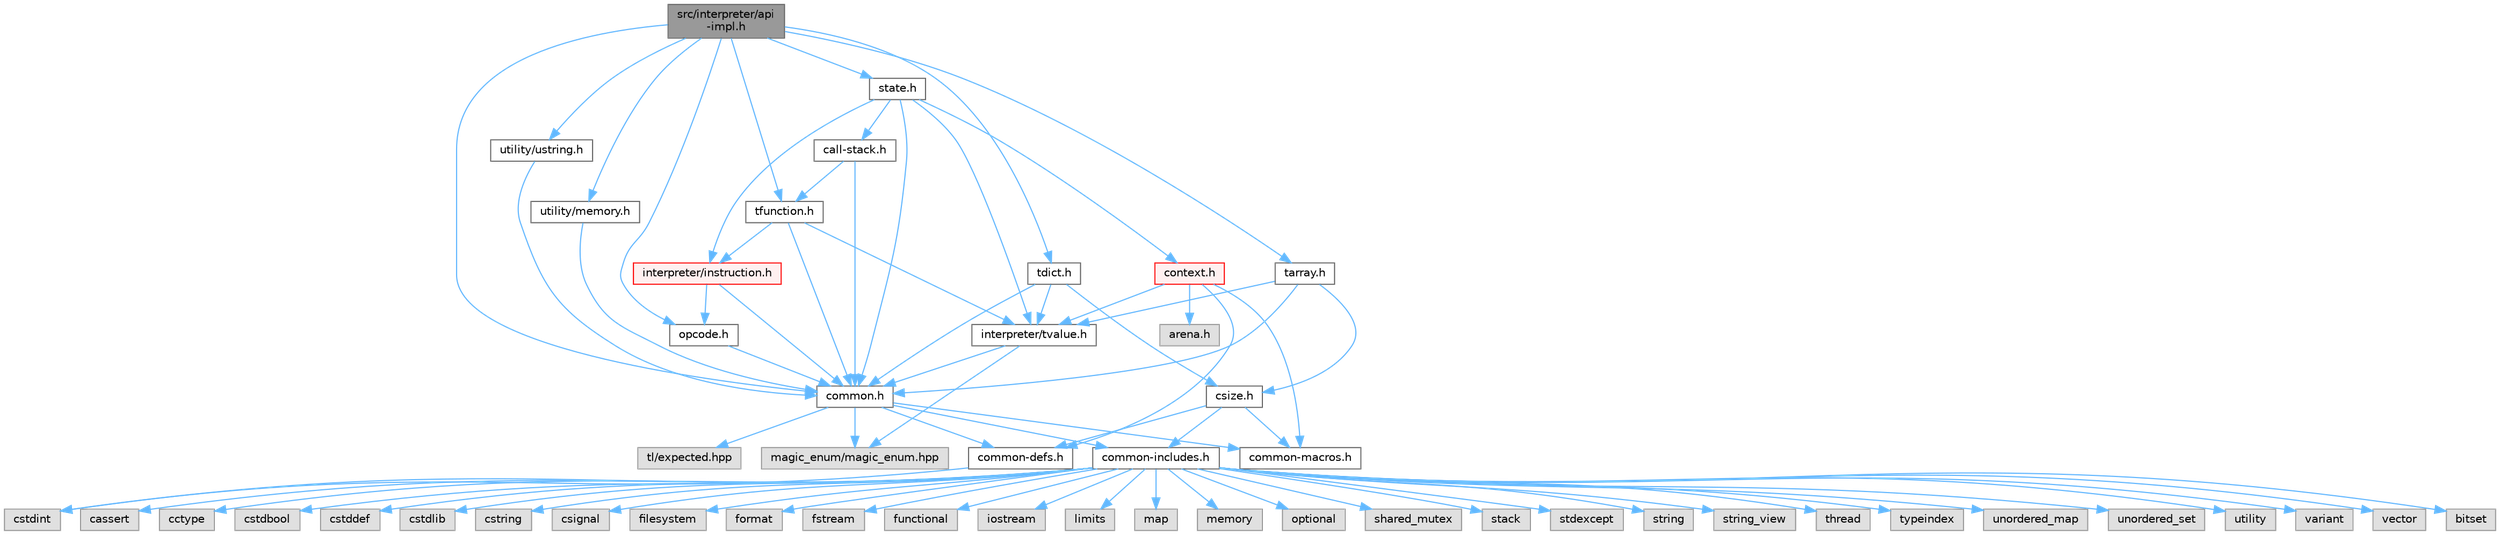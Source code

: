 digraph "src/interpreter/api-impl.h"
{
 // LATEX_PDF_SIZE
  bgcolor="transparent";
  edge [fontname=Helvetica,fontsize=10,labelfontname=Helvetica,labelfontsize=10];
  node [fontname=Helvetica,fontsize=10,shape=box,height=0.2,width=0.4];
  Node1 [id="Node000001",label="src/interpreter/api\l-impl.h",height=0.2,width=0.4,color="gray40", fillcolor="grey60", style="filled", fontcolor="black",tooltip="Internal interpreter API implementation."];
  Node1 -> Node2 [id="edge75_Node000001_Node000002",color="steelblue1",style="solid",tooltip=" "];
  Node2 [id="Node000002",label="common.h",height=0.2,width=0.4,color="grey40", fillcolor="white", style="filled",URL="$common_8h_source.html",tooltip=" "];
  Node2 -> Node3 [id="edge76_Node000002_Node000003",color="steelblue1",style="solid",tooltip=" "];
  Node3 [id="Node000003",label="tl/expected.hpp",height=0.2,width=0.4,color="grey60", fillcolor="#E0E0E0", style="filled",tooltip=" "];
  Node2 -> Node4 [id="edge77_Node000002_Node000004",color="steelblue1",style="solid",tooltip=" "];
  Node4 [id="Node000004",label="magic_enum/magic_enum.hpp",height=0.2,width=0.4,color="grey60", fillcolor="#E0E0E0", style="filled",tooltip=" "];
  Node2 -> Node5 [id="edge78_Node000002_Node000005",color="steelblue1",style="solid",tooltip=" "];
  Node5 [id="Node000005",label="common-defs.h",height=0.2,width=0.4,color="grey40", fillcolor="white", style="filled",URL="$common-defs_8h_source.html",tooltip=" "];
  Node5 -> Node6 [id="edge79_Node000005_Node000006",color="steelblue1",style="solid",tooltip=" "];
  Node6 [id="Node000006",label="cstdint",height=0.2,width=0.4,color="grey60", fillcolor="#E0E0E0", style="filled",tooltip=" "];
  Node2 -> Node7 [id="edge80_Node000002_Node000007",color="steelblue1",style="solid",tooltip=" "];
  Node7 [id="Node000007",label="common-macros.h",height=0.2,width=0.4,color="grey40", fillcolor="white", style="filled",URL="$common-macros_8h_source.html",tooltip=" "];
  Node2 -> Node8 [id="edge81_Node000002_Node000008",color="steelblue1",style="solid",tooltip=" "];
  Node8 [id="Node000008",label="common-includes.h",height=0.2,width=0.4,color="grey40", fillcolor="white", style="filled",URL="$common-includes_8h_source.html",tooltip=" "];
  Node8 -> Node9 [id="edge82_Node000008_Node000009",color="steelblue1",style="solid",tooltip=" "];
  Node9 [id="Node000009",label="bitset",height=0.2,width=0.4,color="grey60", fillcolor="#E0E0E0", style="filled",tooltip=" "];
  Node8 -> Node10 [id="edge83_Node000008_Node000010",color="steelblue1",style="solid",tooltip=" "];
  Node10 [id="Node000010",label="cassert",height=0.2,width=0.4,color="grey60", fillcolor="#E0E0E0", style="filled",tooltip=" "];
  Node8 -> Node11 [id="edge84_Node000008_Node000011",color="steelblue1",style="solid",tooltip=" "];
  Node11 [id="Node000011",label="cctype",height=0.2,width=0.4,color="grey60", fillcolor="#E0E0E0", style="filled",tooltip=" "];
  Node8 -> Node12 [id="edge85_Node000008_Node000012",color="steelblue1",style="solid",tooltip=" "];
  Node12 [id="Node000012",label="cstdbool",height=0.2,width=0.4,color="grey60", fillcolor="#E0E0E0", style="filled",tooltip=" "];
  Node8 -> Node13 [id="edge86_Node000008_Node000013",color="steelblue1",style="solid",tooltip=" "];
  Node13 [id="Node000013",label="cstddef",height=0.2,width=0.4,color="grey60", fillcolor="#E0E0E0", style="filled",tooltip=" "];
  Node8 -> Node6 [id="edge87_Node000008_Node000006",color="steelblue1",style="solid",tooltip=" "];
  Node8 -> Node14 [id="edge88_Node000008_Node000014",color="steelblue1",style="solid",tooltip=" "];
  Node14 [id="Node000014",label="cstdlib",height=0.2,width=0.4,color="grey60", fillcolor="#E0E0E0", style="filled",tooltip=" "];
  Node8 -> Node15 [id="edge89_Node000008_Node000015",color="steelblue1",style="solid",tooltip=" "];
  Node15 [id="Node000015",label="cstring",height=0.2,width=0.4,color="grey60", fillcolor="#E0E0E0", style="filled",tooltip=" "];
  Node8 -> Node16 [id="edge90_Node000008_Node000016",color="steelblue1",style="solid",tooltip=" "];
  Node16 [id="Node000016",label="csignal",height=0.2,width=0.4,color="grey60", fillcolor="#E0E0E0", style="filled",tooltip=" "];
  Node8 -> Node17 [id="edge91_Node000008_Node000017",color="steelblue1",style="solid",tooltip=" "];
  Node17 [id="Node000017",label="filesystem",height=0.2,width=0.4,color="grey60", fillcolor="#E0E0E0", style="filled",tooltip=" "];
  Node8 -> Node18 [id="edge92_Node000008_Node000018",color="steelblue1",style="solid",tooltip=" "];
  Node18 [id="Node000018",label="format",height=0.2,width=0.4,color="grey60", fillcolor="#E0E0E0", style="filled",tooltip=" "];
  Node8 -> Node19 [id="edge93_Node000008_Node000019",color="steelblue1",style="solid",tooltip=" "];
  Node19 [id="Node000019",label="fstream",height=0.2,width=0.4,color="grey60", fillcolor="#E0E0E0", style="filled",tooltip=" "];
  Node8 -> Node20 [id="edge94_Node000008_Node000020",color="steelblue1",style="solid",tooltip=" "];
  Node20 [id="Node000020",label="functional",height=0.2,width=0.4,color="grey60", fillcolor="#E0E0E0", style="filled",tooltip=" "];
  Node8 -> Node21 [id="edge95_Node000008_Node000021",color="steelblue1",style="solid",tooltip=" "];
  Node21 [id="Node000021",label="iostream",height=0.2,width=0.4,color="grey60", fillcolor="#E0E0E0", style="filled",tooltip=" "];
  Node8 -> Node22 [id="edge96_Node000008_Node000022",color="steelblue1",style="solid",tooltip=" "];
  Node22 [id="Node000022",label="limits",height=0.2,width=0.4,color="grey60", fillcolor="#E0E0E0", style="filled",tooltip=" "];
  Node8 -> Node23 [id="edge97_Node000008_Node000023",color="steelblue1",style="solid",tooltip=" "];
  Node23 [id="Node000023",label="map",height=0.2,width=0.4,color="grey60", fillcolor="#E0E0E0", style="filled",tooltip=" "];
  Node8 -> Node24 [id="edge98_Node000008_Node000024",color="steelblue1",style="solid",tooltip=" "];
  Node24 [id="Node000024",label="memory",height=0.2,width=0.4,color="grey60", fillcolor="#E0E0E0", style="filled",tooltip=" "];
  Node8 -> Node25 [id="edge99_Node000008_Node000025",color="steelblue1",style="solid",tooltip=" "];
  Node25 [id="Node000025",label="optional",height=0.2,width=0.4,color="grey60", fillcolor="#E0E0E0", style="filled",tooltip=" "];
  Node8 -> Node26 [id="edge100_Node000008_Node000026",color="steelblue1",style="solid",tooltip=" "];
  Node26 [id="Node000026",label="shared_mutex",height=0.2,width=0.4,color="grey60", fillcolor="#E0E0E0", style="filled",tooltip=" "];
  Node8 -> Node27 [id="edge101_Node000008_Node000027",color="steelblue1",style="solid",tooltip=" "];
  Node27 [id="Node000027",label="stack",height=0.2,width=0.4,color="grey60", fillcolor="#E0E0E0", style="filled",tooltip=" "];
  Node8 -> Node28 [id="edge102_Node000008_Node000028",color="steelblue1",style="solid",tooltip=" "];
  Node28 [id="Node000028",label="stdexcept",height=0.2,width=0.4,color="grey60", fillcolor="#E0E0E0", style="filled",tooltip=" "];
  Node8 -> Node29 [id="edge103_Node000008_Node000029",color="steelblue1",style="solid",tooltip=" "];
  Node29 [id="Node000029",label="string",height=0.2,width=0.4,color="grey60", fillcolor="#E0E0E0", style="filled",tooltip=" "];
  Node8 -> Node30 [id="edge104_Node000008_Node000030",color="steelblue1",style="solid",tooltip=" "];
  Node30 [id="Node000030",label="string_view",height=0.2,width=0.4,color="grey60", fillcolor="#E0E0E0", style="filled",tooltip=" "];
  Node8 -> Node31 [id="edge105_Node000008_Node000031",color="steelblue1",style="solid",tooltip=" "];
  Node31 [id="Node000031",label="thread",height=0.2,width=0.4,color="grey60", fillcolor="#E0E0E0", style="filled",tooltip=" "];
  Node8 -> Node32 [id="edge106_Node000008_Node000032",color="steelblue1",style="solid",tooltip=" "];
  Node32 [id="Node000032",label="typeindex",height=0.2,width=0.4,color="grey60", fillcolor="#E0E0E0", style="filled",tooltip=" "];
  Node8 -> Node33 [id="edge107_Node000008_Node000033",color="steelblue1",style="solid",tooltip=" "];
  Node33 [id="Node000033",label="unordered_map",height=0.2,width=0.4,color="grey60", fillcolor="#E0E0E0", style="filled",tooltip=" "];
  Node8 -> Node34 [id="edge108_Node000008_Node000034",color="steelblue1",style="solid",tooltip=" "];
  Node34 [id="Node000034",label="unordered_set",height=0.2,width=0.4,color="grey60", fillcolor="#E0E0E0", style="filled",tooltip=" "];
  Node8 -> Node35 [id="edge109_Node000008_Node000035",color="steelblue1",style="solid",tooltip=" "];
  Node35 [id="Node000035",label="utility",height=0.2,width=0.4,color="grey60", fillcolor="#E0E0E0", style="filled",tooltip=" "];
  Node8 -> Node36 [id="edge110_Node000008_Node000036",color="steelblue1",style="solid",tooltip=" "];
  Node36 [id="Node000036",label="variant",height=0.2,width=0.4,color="grey60", fillcolor="#E0E0E0", style="filled",tooltip=" "];
  Node8 -> Node37 [id="edge111_Node000008_Node000037",color="steelblue1",style="solid",tooltip=" "];
  Node37 [id="Node000037",label="vector",height=0.2,width=0.4,color="grey60", fillcolor="#E0E0E0", style="filled",tooltip=" "];
  Node1 -> Node38 [id="edge112_Node000001_Node000038",color="steelblue1",style="solid",tooltip=" "];
  Node38 [id="Node000038",label="opcode.h",height=0.2,width=0.4,color="grey40", fillcolor="white", style="filled",URL="$opcode_8h_source.html",tooltip=" "];
  Node38 -> Node2 [id="edge113_Node000038_Node000002",color="steelblue1",style="solid",tooltip=" "];
  Node1 -> Node39 [id="edge114_Node000001_Node000039",color="steelblue1",style="solid",tooltip=" "];
  Node39 [id="Node000039",label="state.h",height=0.2,width=0.4,color="grey40", fillcolor="white", style="filled",URL="$state_8h.html",tooltip="Declares the State class and related components for managing VM execution."];
  Node39 -> Node2 [id="edge115_Node000039_Node000002",color="steelblue1",style="solid",tooltip=" "];
  Node39 -> Node40 [id="edge116_Node000039_Node000040",color="steelblue1",style="solid",tooltip=" "];
  Node40 [id="Node000040",label="context.h",height=0.2,width=0.4,color="red", fillcolor="#FFF0F0", style="filled",URL="$context_8h_source.html",tooltip=" "];
  Node40 -> Node5 [id="edge117_Node000040_Node000005",color="steelblue1",style="solid",tooltip=" "];
  Node40 -> Node7 [id="edge118_Node000040_Node000007",color="steelblue1",style="solid",tooltip=" "];
  Node40 -> Node41 [id="edge119_Node000040_Node000041",color="steelblue1",style="solid",tooltip=" "];
  Node41 [id="Node000041",label="arena.h",height=0.2,width=0.4,color="grey60", fillcolor="#E0E0E0", style="filled",tooltip=" "];
  Node40 -> Node45 [id="edge120_Node000040_Node000045",color="steelblue1",style="solid",tooltip=" "];
  Node45 [id="Node000045",label="interpreter/tvalue.h",height=0.2,width=0.4,color="grey40", fillcolor="white", style="filled",URL="$tvalue_8h_source.html",tooltip=" "];
  Node45 -> Node2 [id="edge121_Node000045_Node000002",color="steelblue1",style="solid",tooltip=" "];
  Node45 -> Node4 [id="edge122_Node000045_Node000004",color="steelblue1",style="solid",tooltip=" "];
  Node39 -> Node52 [id="edge123_Node000039_Node000052",color="steelblue1",style="solid",tooltip=" "];
  Node52 [id="Node000052",label="call-stack.h",height=0.2,width=0.4,color="grey40", fillcolor="white", style="filled",URL="$call-stack_8h.html",tooltip="Defines the call stack and call frame structures for function execution."];
  Node52 -> Node2 [id="edge124_Node000052_Node000002",color="steelblue1",style="solid",tooltip=" "];
  Node52 -> Node53 [id="edge125_Node000052_Node000053",color="steelblue1",style="solid",tooltip=" "];
  Node53 [id="Node000053",label="tfunction.h",height=0.2,width=0.4,color="grey40", fillcolor="white", style="filled",URL="$tfunction_8h.html",tooltip="Declares function, closure, and upvalue types used for virtual machine function invocation."];
  Node53 -> Node2 [id="edge126_Node000053_Node000002",color="steelblue1",style="solid",tooltip=" "];
  Node53 -> Node50 [id="edge127_Node000053_Node000050",color="steelblue1",style="solid",tooltip=" "];
  Node50 [id="Node000050",label="interpreter/instruction.h",height=0.2,width=0.4,color="red", fillcolor="#FFF0F0", style="filled",URL="$instruction_8h.html",tooltip="Defines the representation of bytecode instructions in the Via VM."];
  Node50 -> Node2 [id="edge128_Node000050_Node000002",color="steelblue1",style="solid",tooltip=" "];
  Node50 -> Node38 [id="edge129_Node000050_Node000038",color="steelblue1",style="solid",tooltip=" "];
  Node53 -> Node45 [id="edge130_Node000053_Node000045",color="steelblue1",style="solid",tooltip=" "];
  Node39 -> Node50 [id="edge131_Node000039_Node000050",color="steelblue1",style="solid",tooltip=" "];
  Node39 -> Node45 [id="edge132_Node000039_Node000045",color="steelblue1",style="solid",tooltip=" "];
  Node1 -> Node54 [id="edge133_Node000001_Node000054",color="steelblue1",style="solid",tooltip=" "];
  Node54 [id="Node000054",label="tdict.h",height=0.2,width=0.4,color="grey40", fillcolor="white", style="filled",URL="$tdict_8h.html",tooltip="Declares the Dict structure used for key-value mapping in the via VM."];
  Node54 -> Node2 [id="edge134_Node000054_Node000002",color="steelblue1",style="solid",tooltip=" "];
  Node54 -> Node55 [id="edge135_Node000054_Node000055",color="steelblue1",style="solid",tooltip=" "];
  Node55 [id="Node000055",label="csize.h",height=0.2,width=0.4,color="grey40", fillcolor="white", style="filled",URL="$csize_8h.html",tooltip="Size caching utility."];
  Node55 -> Node5 [id="edge136_Node000055_Node000005",color="steelblue1",style="solid",tooltip=" "];
  Node55 -> Node8 [id="edge137_Node000055_Node000008",color="steelblue1",style="solid",tooltip=" "];
  Node55 -> Node7 [id="edge138_Node000055_Node000007",color="steelblue1",style="solid",tooltip=" "];
  Node54 -> Node45 [id="edge139_Node000054_Node000045",color="steelblue1",style="solid",tooltip=" "];
  Node1 -> Node56 [id="edge140_Node000001_Node000056",color="steelblue1",style="solid",tooltip=" "];
  Node56 [id="Node000056",label="tarray.h",height=0.2,width=0.4,color="grey40", fillcolor="white", style="filled",URL="$tarray_8h.html",tooltip="Declares the Array structure used for dynamic, indexed storage in the virtual machine."];
  Node56 -> Node2 [id="edge141_Node000056_Node000002",color="steelblue1",style="solid",tooltip=" "];
  Node56 -> Node55 [id="edge142_Node000056_Node000055",color="steelblue1",style="solid",tooltip=" "];
  Node56 -> Node45 [id="edge143_Node000056_Node000045",color="steelblue1",style="solid",tooltip=" "];
  Node1 -> Node53 [id="edge144_Node000001_Node000053",color="steelblue1",style="solid",tooltip=" "];
  Node1 -> Node57 [id="edge145_Node000001_Node000057",color="steelblue1",style="solid",tooltip=" "];
  Node57 [id="Node000057",label="utility/ustring.h",height=0.2,width=0.4,color="grey40", fillcolor="white", style="filled",URL="$ustring_8h_source.html",tooltip=" "];
  Node57 -> Node2 [id="edge146_Node000057_Node000002",color="steelblue1",style="solid",tooltip=" "];
  Node1 -> Node58 [id="edge147_Node000001_Node000058",color="steelblue1",style="solid",tooltip=" "];
  Node58 [id="Node000058",label="utility/memory.h",height=0.2,width=0.4,color="grey40", fillcolor="white", style="filled",URL="$memory_8h_source.html",tooltip=" "];
  Node58 -> Node2 [id="edge148_Node000058_Node000002",color="steelblue1",style="solid",tooltip=" "];
}
